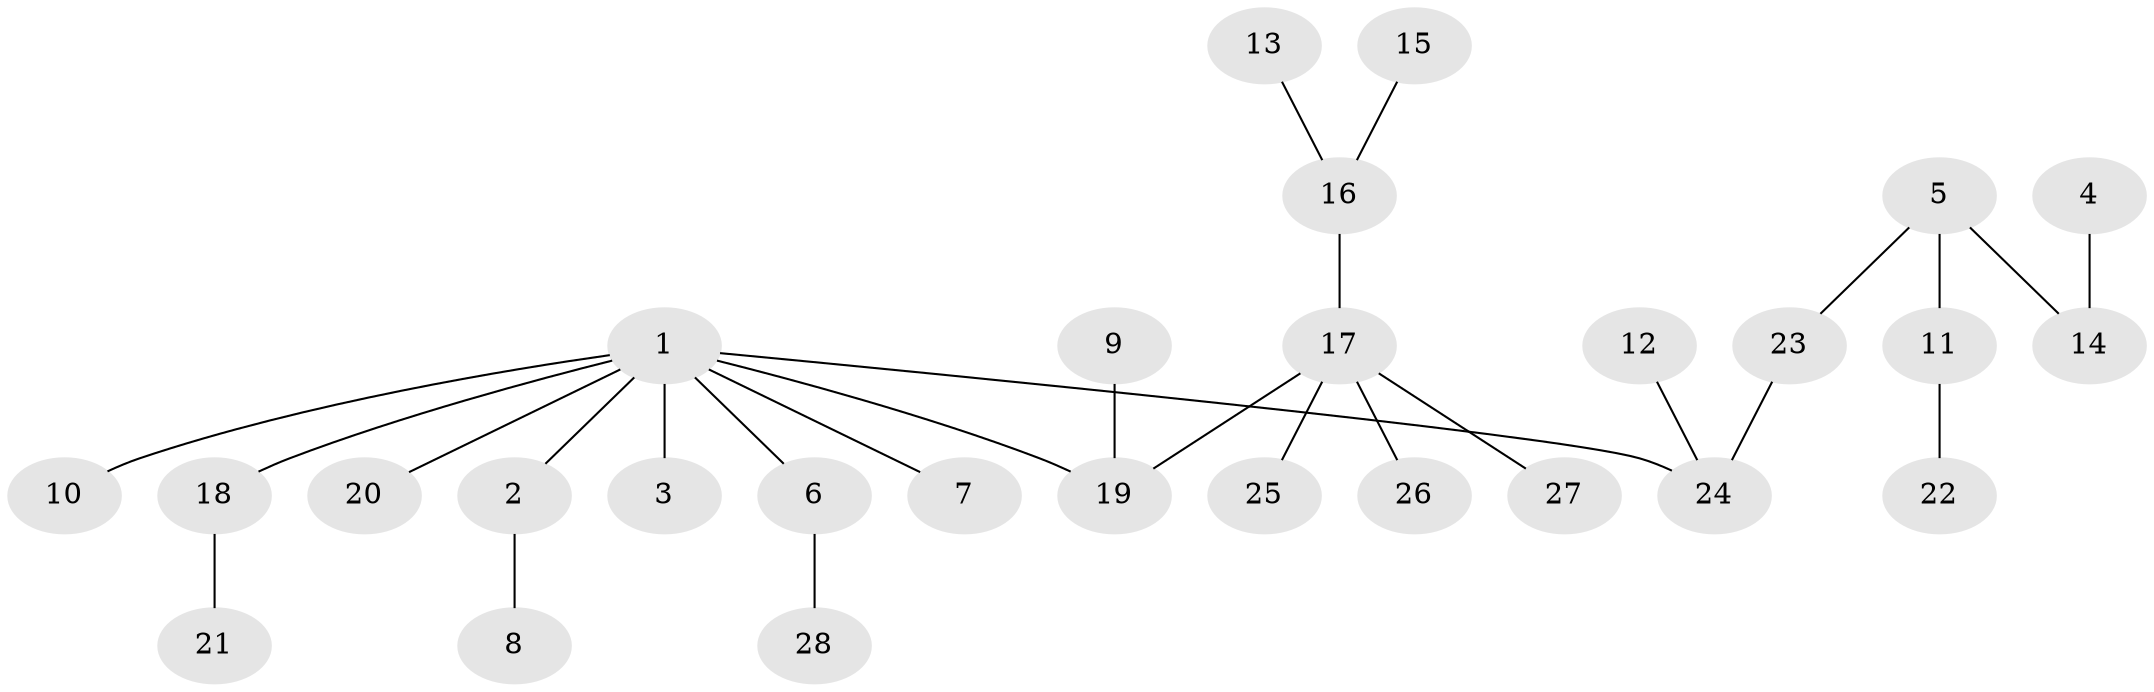 // original degree distribution, {7: 0.017857142857142856, 4: 0.08928571428571429, 3: 0.10714285714285714, 5: 0.017857142857142856, 6: 0.017857142857142856, 1: 0.5357142857142857, 2: 0.21428571428571427}
// Generated by graph-tools (version 1.1) at 2025/50/03/09/25 03:50:25]
// undirected, 28 vertices, 27 edges
graph export_dot {
graph [start="1"]
  node [color=gray90,style=filled];
  1;
  2;
  3;
  4;
  5;
  6;
  7;
  8;
  9;
  10;
  11;
  12;
  13;
  14;
  15;
  16;
  17;
  18;
  19;
  20;
  21;
  22;
  23;
  24;
  25;
  26;
  27;
  28;
  1 -- 2 [weight=1.0];
  1 -- 3 [weight=1.0];
  1 -- 6 [weight=1.0];
  1 -- 7 [weight=1.0];
  1 -- 10 [weight=1.0];
  1 -- 18 [weight=1.0];
  1 -- 19 [weight=1.0];
  1 -- 20 [weight=1.0];
  1 -- 24 [weight=1.0];
  2 -- 8 [weight=1.0];
  4 -- 14 [weight=1.0];
  5 -- 11 [weight=1.0];
  5 -- 14 [weight=1.0];
  5 -- 23 [weight=1.0];
  6 -- 28 [weight=1.0];
  9 -- 19 [weight=1.0];
  11 -- 22 [weight=1.0];
  12 -- 24 [weight=1.0];
  13 -- 16 [weight=1.0];
  15 -- 16 [weight=1.0];
  16 -- 17 [weight=1.0];
  17 -- 19 [weight=1.0];
  17 -- 25 [weight=1.0];
  17 -- 26 [weight=1.0];
  17 -- 27 [weight=1.0];
  18 -- 21 [weight=1.0];
  23 -- 24 [weight=1.0];
}
